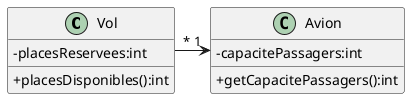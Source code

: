 @startuml
skinparam classAttributeIconSize 0
class Vol {
- placesReservees:int
+ placesDisponibles():int
}
class Avion {
- capacitePassagers:int
+ getCapacitePassagers():int
}
Vol "*" -> "1" Avion

@enduml